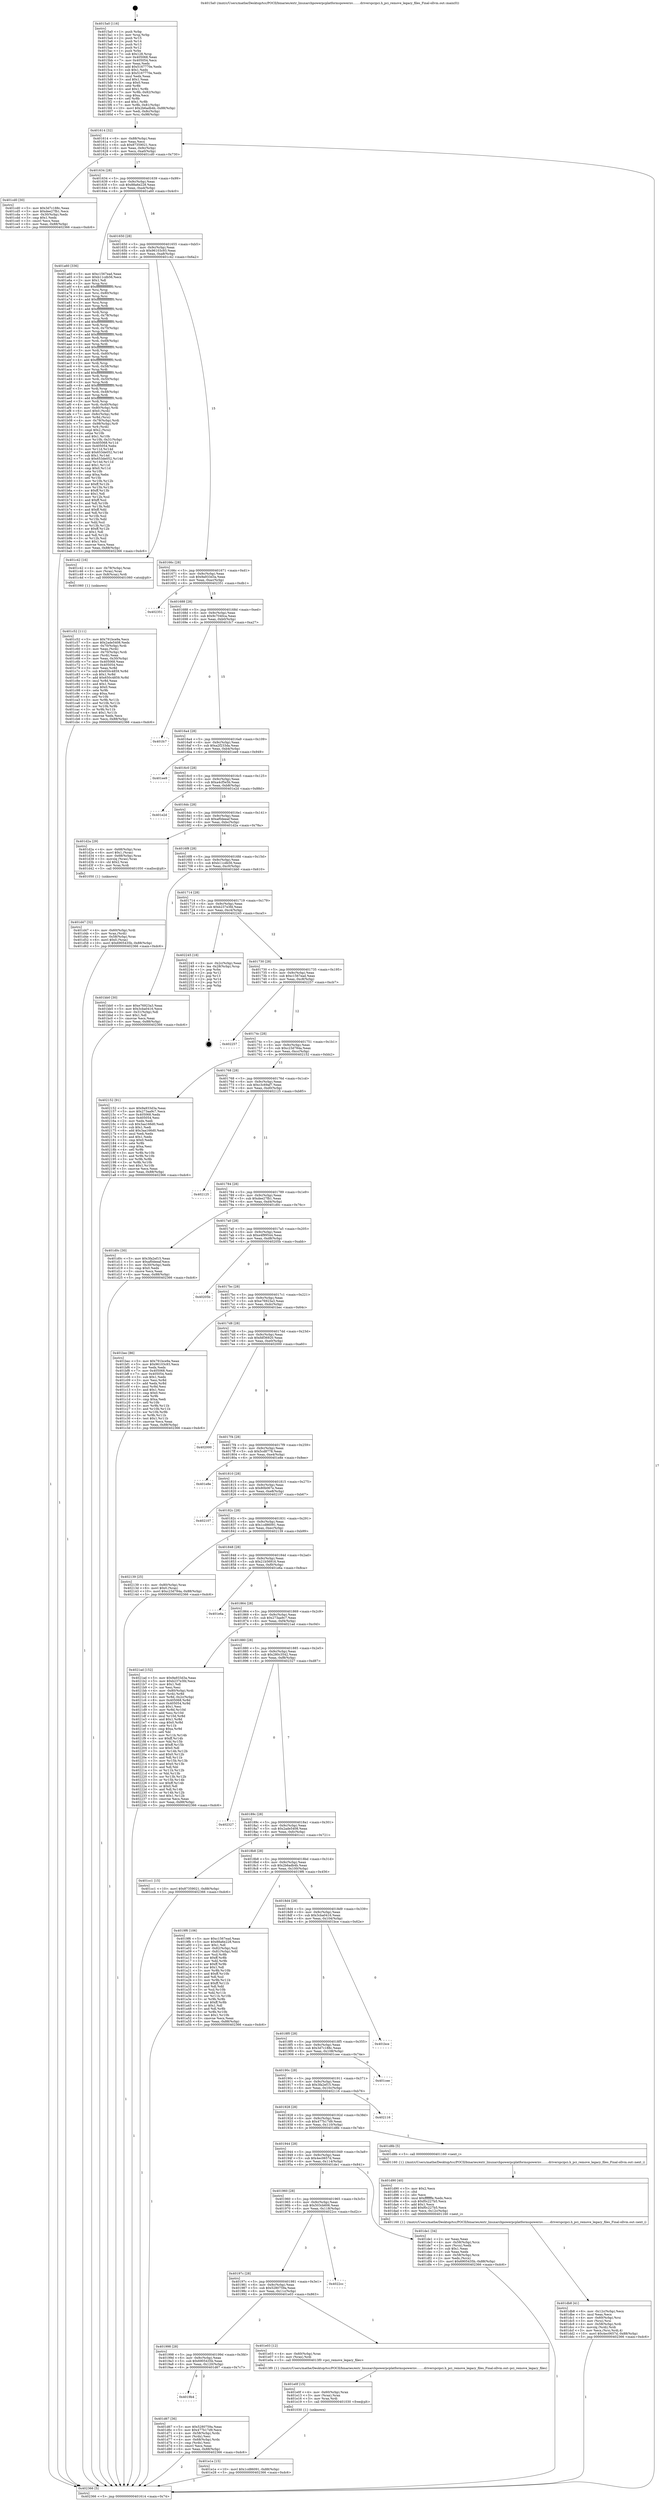 digraph "0x4015a0" {
  label = "0x4015a0 (/mnt/c/Users/mathe/Desktop/tcc/POCII/binaries/extr_linuxarchpowerpcplatformspowernv........driverspcipci.h_pci_remove_legacy_files_Final-ollvm.out::main(0))"
  labelloc = "t"
  node[shape=record]

  Entry [label="",width=0.3,height=0.3,shape=circle,fillcolor=black,style=filled]
  "0x401614" [label="{
     0x401614 [32]\l
     | [instrs]\l
     &nbsp;&nbsp;0x401614 \<+6\>: mov -0x88(%rbp),%eax\l
     &nbsp;&nbsp;0x40161a \<+2\>: mov %eax,%ecx\l
     &nbsp;&nbsp;0x40161c \<+6\>: sub $0x87359021,%ecx\l
     &nbsp;&nbsp;0x401622 \<+6\>: mov %eax,-0x9c(%rbp)\l
     &nbsp;&nbsp;0x401628 \<+6\>: mov %ecx,-0xa0(%rbp)\l
     &nbsp;&nbsp;0x40162e \<+6\>: je 0000000000401cd0 \<main+0x730\>\l
  }"]
  "0x401cd0" [label="{
     0x401cd0 [30]\l
     | [instrs]\l
     &nbsp;&nbsp;0x401cd0 \<+5\>: mov $0x3d7c188c,%eax\l
     &nbsp;&nbsp;0x401cd5 \<+5\>: mov $0xdee27fb1,%ecx\l
     &nbsp;&nbsp;0x401cda \<+3\>: mov -0x30(%rbp),%edx\l
     &nbsp;&nbsp;0x401cdd \<+3\>: cmp $0x1,%edx\l
     &nbsp;&nbsp;0x401ce0 \<+3\>: cmovl %ecx,%eax\l
     &nbsp;&nbsp;0x401ce3 \<+6\>: mov %eax,-0x88(%rbp)\l
     &nbsp;&nbsp;0x401ce9 \<+5\>: jmp 0000000000402366 \<main+0xdc6\>\l
  }"]
  "0x401634" [label="{
     0x401634 [28]\l
     | [instrs]\l
     &nbsp;&nbsp;0x401634 \<+5\>: jmp 0000000000401639 \<main+0x99\>\l
     &nbsp;&nbsp;0x401639 \<+6\>: mov -0x9c(%rbp),%eax\l
     &nbsp;&nbsp;0x40163f \<+5\>: sub $0x88a6e228,%eax\l
     &nbsp;&nbsp;0x401644 \<+6\>: mov %eax,-0xa4(%rbp)\l
     &nbsp;&nbsp;0x40164a \<+6\>: je 0000000000401a60 \<main+0x4c0\>\l
  }"]
  Exit [label="",width=0.3,height=0.3,shape=circle,fillcolor=black,style=filled,peripheries=2]
  "0x401a60" [label="{
     0x401a60 [336]\l
     | [instrs]\l
     &nbsp;&nbsp;0x401a60 \<+5\>: mov $0xc1567ead,%eax\l
     &nbsp;&nbsp;0x401a65 \<+5\>: mov $0xb11cdb56,%ecx\l
     &nbsp;&nbsp;0x401a6a \<+2\>: mov $0x1,%dl\l
     &nbsp;&nbsp;0x401a6c \<+3\>: mov %rsp,%rsi\l
     &nbsp;&nbsp;0x401a6f \<+4\>: add $0xfffffffffffffff0,%rsi\l
     &nbsp;&nbsp;0x401a73 \<+3\>: mov %rsi,%rsp\l
     &nbsp;&nbsp;0x401a76 \<+4\>: mov %rsi,-0x80(%rbp)\l
     &nbsp;&nbsp;0x401a7a \<+3\>: mov %rsp,%rsi\l
     &nbsp;&nbsp;0x401a7d \<+4\>: add $0xfffffffffffffff0,%rsi\l
     &nbsp;&nbsp;0x401a81 \<+3\>: mov %rsi,%rsp\l
     &nbsp;&nbsp;0x401a84 \<+3\>: mov %rsp,%rdi\l
     &nbsp;&nbsp;0x401a87 \<+4\>: add $0xfffffffffffffff0,%rdi\l
     &nbsp;&nbsp;0x401a8b \<+3\>: mov %rdi,%rsp\l
     &nbsp;&nbsp;0x401a8e \<+4\>: mov %rdi,-0x78(%rbp)\l
     &nbsp;&nbsp;0x401a92 \<+3\>: mov %rsp,%rdi\l
     &nbsp;&nbsp;0x401a95 \<+4\>: add $0xfffffffffffffff0,%rdi\l
     &nbsp;&nbsp;0x401a99 \<+3\>: mov %rdi,%rsp\l
     &nbsp;&nbsp;0x401a9c \<+4\>: mov %rdi,-0x70(%rbp)\l
     &nbsp;&nbsp;0x401aa0 \<+3\>: mov %rsp,%rdi\l
     &nbsp;&nbsp;0x401aa3 \<+4\>: add $0xfffffffffffffff0,%rdi\l
     &nbsp;&nbsp;0x401aa7 \<+3\>: mov %rdi,%rsp\l
     &nbsp;&nbsp;0x401aaa \<+4\>: mov %rdi,-0x68(%rbp)\l
     &nbsp;&nbsp;0x401aae \<+3\>: mov %rsp,%rdi\l
     &nbsp;&nbsp;0x401ab1 \<+4\>: add $0xfffffffffffffff0,%rdi\l
     &nbsp;&nbsp;0x401ab5 \<+3\>: mov %rdi,%rsp\l
     &nbsp;&nbsp;0x401ab8 \<+4\>: mov %rdi,-0x60(%rbp)\l
     &nbsp;&nbsp;0x401abc \<+3\>: mov %rsp,%rdi\l
     &nbsp;&nbsp;0x401abf \<+4\>: add $0xfffffffffffffff0,%rdi\l
     &nbsp;&nbsp;0x401ac3 \<+3\>: mov %rdi,%rsp\l
     &nbsp;&nbsp;0x401ac6 \<+4\>: mov %rdi,-0x58(%rbp)\l
     &nbsp;&nbsp;0x401aca \<+3\>: mov %rsp,%rdi\l
     &nbsp;&nbsp;0x401acd \<+4\>: add $0xfffffffffffffff0,%rdi\l
     &nbsp;&nbsp;0x401ad1 \<+3\>: mov %rdi,%rsp\l
     &nbsp;&nbsp;0x401ad4 \<+4\>: mov %rdi,-0x50(%rbp)\l
     &nbsp;&nbsp;0x401ad8 \<+3\>: mov %rsp,%rdi\l
     &nbsp;&nbsp;0x401adb \<+4\>: add $0xfffffffffffffff0,%rdi\l
     &nbsp;&nbsp;0x401adf \<+3\>: mov %rdi,%rsp\l
     &nbsp;&nbsp;0x401ae2 \<+4\>: mov %rdi,-0x48(%rbp)\l
     &nbsp;&nbsp;0x401ae6 \<+3\>: mov %rsp,%rdi\l
     &nbsp;&nbsp;0x401ae9 \<+4\>: add $0xfffffffffffffff0,%rdi\l
     &nbsp;&nbsp;0x401aed \<+3\>: mov %rdi,%rsp\l
     &nbsp;&nbsp;0x401af0 \<+4\>: mov %rdi,-0x40(%rbp)\l
     &nbsp;&nbsp;0x401af4 \<+4\>: mov -0x80(%rbp),%rdi\l
     &nbsp;&nbsp;0x401af8 \<+6\>: movl $0x0,(%rdi)\l
     &nbsp;&nbsp;0x401afe \<+7\>: mov -0x8c(%rbp),%r8d\l
     &nbsp;&nbsp;0x401b05 \<+3\>: mov %r8d,(%rsi)\l
     &nbsp;&nbsp;0x401b08 \<+4\>: mov -0x78(%rbp),%rdi\l
     &nbsp;&nbsp;0x401b0c \<+7\>: mov -0x98(%rbp),%r9\l
     &nbsp;&nbsp;0x401b13 \<+3\>: mov %r9,(%rdi)\l
     &nbsp;&nbsp;0x401b16 \<+3\>: cmpl $0x2,(%rsi)\l
     &nbsp;&nbsp;0x401b19 \<+4\>: setne %r10b\l
     &nbsp;&nbsp;0x401b1d \<+4\>: and $0x1,%r10b\l
     &nbsp;&nbsp;0x401b21 \<+4\>: mov %r10b,-0x31(%rbp)\l
     &nbsp;&nbsp;0x401b25 \<+8\>: mov 0x405068,%r11d\l
     &nbsp;&nbsp;0x401b2d \<+7\>: mov 0x405054,%ebx\l
     &nbsp;&nbsp;0x401b34 \<+3\>: mov %r11d,%r14d\l
     &nbsp;&nbsp;0x401b37 \<+7\>: add $0x653de052,%r14d\l
     &nbsp;&nbsp;0x401b3e \<+4\>: sub $0x1,%r14d\l
     &nbsp;&nbsp;0x401b42 \<+7\>: sub $0x653de052,%r14d\l
     &nbsp;&nbsp;0x401b49 \<+4\>: imul %r14d,%r11d\l
     &nbsp;&nbsp;0x401b4d \<+4\>: and $0x1,%r11d\l
     &nbsp;&nbsp;0x401b51 \<+4\>: cmp $0x0,%r11d\l
     &nbsp;&nbsp;0x401b55 \<+4\>: sete %r10b\l
     &nbsp;&nbsp;0x401b59 \<+3\>: cmp $0xa,%ebx\l
     &nbsp;&nbsp;0x401b5c \<+4\>: setl %r15b\l
     &nbsp;&nbsp;0x401b60 \<+3\>: mov %r10b,%r12b\l
     &nbsp;&nbsp;0x401b63 \<+4\>: xor $0xff,%r12b\l
     &nbsp;&nbsp;0x401b67 \<+3\>: mov %r15b,%r13b\l
     &nbsp;&nbsp;0x401b6a \<+4\>: xor $0xff,%r13b\l
     &nbsp;&nbsp;0x401b6e \<+3\>: xor $0x1,%dl\l
     &nbsp;&nbsp;0x401b71 \<+3\>: mov %r12b,%sil\l
     &nbsp;&nbsp;0x401b74 \<+4\>: and $0xff,%sil\l
     &nbsp;&nbsp;0x401b78 \<+3\>: and %dl,%r10b\l
     &nbsp;&nbsp;0x401b7b \<+3\>: mov %r13b,%dil\l
     &nbsp;&nbsp;0x401b7e \<+4\>: and $0xff,%dil\l
     &nbsp;&nbsp;0x401b82 \<+3\>: and %dl,%r15b\l
     &nbsp;&nbsp;0x401b85 \<+3\>: or %r10b,%sil\l
     &nbsp;&nbsp;0x401b88 \<+3\>: or %r15b,%dil\l
     &nbsp;&nbsp;0x401b8b \<+3\>: xor %dil,%sil\l
     &nbsp;&nbsp;0x401b8e \<+3\>: or %r13b,%r12b\l
     &nbsp;&nbsp;0x401b91 \<+4\>: xor $0xff,%r12b\l
     &nbsp;&nbsp;0x401b95 \<+3\>: or $0x1,%dl\l
     &nbsp;&nbsp;0x401b98 \<+3\>: and %dl,%r12b\l
     &nbsp;&nbsp;0x401b9b \<+3\>: or %r12b,%sil\l
     &nbsp;&nbsp;0x401b9e \<+4\>: test $0x1,%sil\l
     &nbsp;&nbsp;0x401ba2 \<+3\>: cmovne %ecx,%eax\l
     &nbsp;&nbsp;0x401ba5 \<+6\>: mov %eax,-0x88(%rbp)\l
     &nbsp;&nbsp;0x401bab \<+5\>: jmp 0000000000402366 \<main+0xdc6\>\l
  }"]
  "0x401650" [label="{
     0x401650 [28]\l
     | [instrs]\l
     &nbsp;&nbsp;0x401650 \<+5\>: jmp 0000000000401655 \<main+0xb5\>\l
     &nbsp;&nbsp;0x401655 \<+6\>: mov -0x9c(%rbp),%eax\l
     &nbsp;&nbsp;0x40165b \<+5\>: sub $0x96103c93,%eax\l
     &nbsp;&nbsp;0x401660 \<+6\>: mov %eax,-0xa8(%rbp)\l
     &nbsp;&nbsp;0x401666 \<+6\>: je 0000000000401c42 \<main+0x6a2\>\l
  }"]
  "0x401e1e" [label="{
     0x401e1e [15]\l
     | [instrs]\l
     &nbsp;&nbsp;0x401e1e \<+10\>: movl $0x1cd86091,-0x88(%rbp)\l
     &nbsp;&nbsp;0x401e28 \<+5\>: jmp 0000000000402366 \<main+0xdc6\>\l
  }"]
  "0x401c42" [label="{
     0x401c42 [16]\l
     | [instrs]\l
     &nbsp;&nbsp;0x401c42 \<+4\>: mov -0x78(%rbp),%rax\l
     &nbsp;&nbsp;0x401c46 \<+3\>: mov (%rax),%rax\l
     &nbsp;&nbsp;0x401c49 \<+4\>: mov 0x8(%rax),%rdi\l
     &nbsp;&nbsp;0x401c4d \<+5\>: call 0000000000401060 \<atoi@plt\>\l
     | [calls]\l
     &nbsp;&nbsp;0x401060 \{1\} (unknown)\l
  }"]
  "0x40166c" [label="{
     0x40166c [28]\l
     | [instrs]\l
     &nbsp;&nbsp;0x40166c \<+5\>: jmp 0000000000401671 \<main+0xd1\>\l
     &nbsp;&nbsp;0x401671 \<+6\>: mov -0x9c(%rbp),%eax\l
     &nbsp;&nbsp;0x401677 \<+5\>: sub $0x9a933d3a,%eax\l
     &nbsp;&nbsp;0x40167c \<+6\>: mov %eax,-0xac(%rbp)\l
     &nbsp;&nbsp;0x401682 \<+6\>: je 0000000000402351 \<main+0xdb1\>\l
  }"]
  "0x401e0f" [label="{
     0x401e0f [15]\l
     | [instrs]\l
     &nbsp;&nbsp;0x401e0f \<+4\>: mov -0x60(%rbp),%rax\l
     &nbsp;&nbsp;0x401e13 \<+3\>: mov (%rax),%rax\l
     &nbsp;&nbsp;0x401e16 \<+3\>: mov %rax,%rdi\l
     &nbsp;&nbsp;0x401e19 \<+5\>: call 0000000000401030 \<free@plt\>\l
     | [calls]\l
     &nbsp;&nbsp;0x401030 \{1\} (unknown)\l
  }"]
  "0x402351" [label="{
     0x402351\l
  }", style=dashed]
  "0x401688" [label="{
     0x401688 [28]\l
     | [instrs]\l
     &nbsp;&nbsp;0x401688 \<+5\>: jmp 000000000040168d \<main+0xed\>\l
     &nbsp;&nbsp;0x40168d \<+6\>: mov -0x9c(%rbp),%eax\l
     &nbsp;&nbsp;0x401693 \<+5\>: sub $0x9c7040ca,%eax\l
     &nbsp;&nbsp;0x401698 \<+6\>: mov %eax,-0xb0(%rbp)\l
     &nbsp;&nbsp;0x40169e \<+6\>: je 0000000000401fc7 \<main+0xa27\>\l
  }"]
  "0x401db8" [label="{
     0x401db8 [41]\l
     | [instrs]\l
     &nbsp;&nbsp;0x401db8 \<+6\>: mov -0x12c(%rbp),%ecx\l
     &nbsp;&nbsp;0x401dbe \<+3\>: imul %eax,%ecx\l
     &nbsp;&nbsp;0x401dc1 \<+4\>: mov -0x60(%rbp),%rsi\l
     &nbsp;&nbsp;0x401dc5 \<+3\>: mov (%rsi),%rsi\l
     &nbsp;&nbsp;0x401dc8 \<+4\>: mov -0x58(%rbp),%rdi\l
     &nbsp;&nbsp;0x401dcc \<+3\>: movslq (%rdi),%rdi\l
     &nbsp;&nbsp;0x401dcf \<+3\>: mov %ecx,(%rsi,%rdi,4)\l
     &nbsp;&nbsp;0x401dd2 \<+10\>: movl $0x4ec0657d,-0x88(%rbp)\l
     &nbsp;&nbsp;0x401ddc \<+5\>: jmp 0000000000402366 \<main+0xdc6\>\l
  }"]
  "0x401fc7" [label="{
     0x401fc7\l
  }", style=dashed]
  "0x4016a4" [label="{
     0x4016a4 [28]\l
     | [instrs]\l
     &nbsp;&nbsp;0x4016a4 \<+5\>: jmp 00000000004016a9 \<main+0x109\>\l
     &nbsp;&nbsp;0x4016a9 \<+6\>: mov -0x9c(%rbp),%eax\l
     &nbsp;&nbsp;0x4016af \<+5\>: sub $0xa2f233da,%eax\l
     &nbsp;&nbsp;0x4016b4 \<+6\>: mov %eax,-0xb4(%rbp)\l
     &nbsp;&nbsp;0x4016ba \<+6\>: je 0000000000401ee9 \<main+0x949\>\l
  }"]
  "0x401d90" [label="{
     0x401d90 [40]\l
     | [instrs]\l
     &nbsp;&nbsp;0x401d90 \<+5\>: mov $0x2,%ecx\l
     &nbsp;&nbsp;0x401d95 \<+1\>: cltd\l
     &nbsp;&nbsp;0x401d96 \<+2\>: idiv %ecx\l
     &nbsp;&nbsp;0x401d98 \<+6\>: imul $0xfffffffe,%edx,%ecx\l
     &nbsp;&nbsp;0x401d9e \<+6\>: sub $0xf0c227b5,%ecx\l
     &nbsp;&nbsp;0x401da4 \<+3\>: add $0x1,%ecx\l
     &nbsp;&nbsp;0x401da7 \<+6\>: add $0xf0c227b5,%ecx\l
     &nbsp;&nbsp;0x401dad \<+6\>: mov %ecx,-0x12c(%rbp)\l
     &nbsp;&nbsp;0x401db3 \<+5\>: call 0000000000401160 \<next_i\>\l
     | [calls]\l
     &nbsp;&nbsp;0x401160 \{1\} (/mnt/c/Users/mathe/Desktop/tcc/POCII/binaries/extr_linuxarchpowerpcplatformspowernv........driverspcipci.h_pci_remove_legacy_files_Final-ollvm.out::next_i)\l
  }"]
  "0x401ee9" [label="{
     0x401ee9\l
  }", style=dashed]
  "0x4016c0" [label="{
     0x4016c0 [28]\l
     | [instrs]\l
     &nbsp;&nbsp;0x4016c0 \<+5\>: jmp 00000000004016c5 \<main+0x125\>\l
     &nbsp;&nbsp;0x4016c5 \<+6\>: mov -0x9c(%rbp),%eax\l
     &nbsp;&nbsp;0x4016cb \<+5\>: sub $0xa4cf5e5b,%eax\l
     &nbsp;&nbsp;0x4016d0 \<+6\>: mov %eax,-0xb8(%rbp)\l
     &nbsp;&nbsp;0x4016d6 \<+6\>: je 0000000000401e2d \<main+0x88d\>\l
  }"]
  "0x4019b4" [label="{
     0x4019b4\l
  }", style=dashed]
  "0x401e2d" [label="{
     0x401e2d\l
  }", style=dashed]
  "0x4016dc" [label="{
     0x4016dc [28]\l
     | [instrs]\l
     &nbsp;&nbsp;0x4016dc \<+5\>: jmp 00000000004016e1 \<main+0x141\>\l
     &nbsp;&nbsp;0x4016e1 \<+6\>: mov -0x9c(%rbp),%eax\l
     &nbsp;&nbsp;0x4016e7 \<+5\>: sub $0xaf0deeaf,%eax\l
     &nbsp;&nbsp;0x4016ec \<+6\>: mov %eax,-0xbc(%rbp)\l
     &nbsp;&nbsp;0x4016f2 \<+6\>: je 0000000000401d2a \<main+0x78a\>\l
  }"]
  "0x401d67" [label="{
     0x401d67 [36]\l
     | [instrs]\l
     &nbsp;&nbsp;0x401d67 \<+5\>: mov $0x5280759a,%eax\l
     &nbsp;&nbsp;0x401d6c \<+5\>: mov $0x477b17d9,%ecx\l
     &nbsp;&nbsp;0x401d71 \<+4\>: mov -0x58(%rbp),%rdx\l
     &nbsp;&nbsp;0x401d75 \<+2\>: mov (%rdx),%esi\l
     &nbsp;&nbsp;0x401d77 \<+4\>: mov -0x68(%rbp),%rdx\l
     &nbsp;&nbsp;0x401d7b \<+2\>: cmp (%rdx),%esi\l
     &nbsp;&nbsp;0x401d7d \<+3\>: cmovl %ecx,%eax\l
     &nbsp;&nbsp;0x401d80 \<+6\>: mov %eax,-0x88(%rbp)\l
     &nbsp;&nbsp;0x401d86 \<+5\>: jmp 0000000000402366 \<main+0xdc6\>\l
  }"]
  "0x401d2a" [label="{
     0x401d2a [29]\l
     | [instrs]\l
     &nbsp;&nbsp;0x401d2a \<+4\>: mov -0x68(%rbp),%rax\l
     &nbsp;&nbsp;0x401d2e \<+6\>: movl $0x1,(%rax)\l
     &nbsp;&nbsp;0x401d34 \<+4\>: mov -0x68(%rbp),%rax\l
     &nbsp;&nbsp;0x401d38 \<+3\>: movslq (%rax),%rax\l
     &nbsp;&nbsp;0x401d3b \<+4\>: shl $0x2,%rax\l
     &nbsp;&nbsp;0x401d3f \<+3\>: mov %rax,%rdi\l
     &nbsp;&nbsp;0x401d42 \<+5\>: call 0000000000401050 \<malloc@plt\>\l
     | [calls]\l
     &nbsp;&nbsp;0x401050 \{1\} (unknown)\l
  }"]
  "0x4016f8" [label="{
     0x4016f8 [28]\l
     | [instrs]\l
     &nbsp;&nbsp;0x4016f8 \<+5\>: jmp 00000000004016fd \<main+0x15d\>\l
     &nbsp;&nbsp;0x4016fd \<+6\>: mov -0x9c(%rbp),%eax\l
     &nbsp;&nbsp;0x401703 \<+5\>: sub $0xb11cdb56,%eax\l
     &nbsp;&nbsp;0x401708 \<+6\>: mov %eax,-0xc0(%rbp)\l
     &nbsp;&nbsp;0x40170e \<+6\>: je 0000000000401bb0 \<main+0x610\>\l
  }"]
  "0x401998" [label="{
     0x401998 [28]\l
     | [instrs]\l
     &nbsp;&nbsp;0x401998 \<+5\>: jmp 000000000040199d \<main+0x3fd\>\l
     &nbsp;&nbsp;0x40199d \<+6\>: mov -0x9c(%rbp),%eax\l
     &nbsp;&nbsp;0x4019a3 \<+5\>: sub $0x6905435b,%eax\l
     &nbsp;&nbsp;0x4019a8 \<+6\>: mov %eax,-0x120(%rbp)\l
     &nbsp;&nbsp;0x4019ae \<+6\>: je 0000000000401d67 \<main+0x7c7\>\l
  }"]
  "0x401bb0" [label="{
     0x401bb0 [30]\l
     | [instrs]\l
     &nbsp;&nbsp;0x401bb0 \<+5\>: mov $0xe76923a3,%eax\l
     &nbsp;&nbsp;0x401bb5 \<+5\>: mov $0x3cba0416,%ecx\l
     &nbsp;&nbsp;0x401bba \<+3\>: mov -0x31(%rbp),%dl\l
     &nbsp;&nbsp;0x401bbd \<+3\>: test $0x1,%dl\l
     &nbsp;&nbsp;0x401bc0 \<+3\>: cmovne %ecx,%eax\l
     &nbsp;&nbsp;0x401bc3 \<+6\>: mov %eax,-0x88(%rbp)\l
     &nbsp;&nbsp;0x401bc9 \<+5\>: jmp 0000000000402366 \<main+0xdc6\>\l
  }"]
  "0x401714" [label="{
     0x401714 [28]\l
     | [instrs]\l
     &nbsp;&nbsp;0x401714 \<+5\>: jmp 0000000000401719 \<main+0x179\>\l
     &nbsp;&nbsp;0x401719 \<+6\>: mov -0x9c(%rbp),%eax\l
     &nbsp;&nbsp;0x40171f \<+5\>: sub $0xb237e3fd,%eax\l
     &nbsp;&nbsp;0x401724 \<+6\>: mov %eax,-0xc4(%rbp)\l
     &nbsp;&nbsp;0x40172a \<+6\>: je 0000000000402245 \<main+0xca5\>\l
  }"]
  "0x401e03" [label="{
     0x401e03 [12]\l
     | [instrs]\l
     &nbsp;&nbsp;0x401e03 \<+4\>: mov -0x60(%rbp),%rax\l
     &nbsp;&nbsp;0x401e07 \<+3\>: mov (%rax),%rdi\l
     &nbsp;&nbsp;0x401e0a \<+5\>: call 00000000004013f0 \<pci_remove_legacy_files\>\l
     | [calls]\l
     &nbsp;&nbsp;0x4013f0 \{1\} (/mnt/c/Users/mathe/Desktop/tcc/POCII/binaries/extr_linuxarchpowerpcplatformspowernv........driverspcipci.h_pci_remove_legacy_files_Final-ollvm.out::pci_remove_legacy_files)\l
  }"]
  "0x402245" [label="{
     0x402245 [18]\l
     | [instrs]\l
     &nbsp;&nbsp;0x402245 \<+3\>: mov -0x2c(%rbp),%eax\l
     &nbsp;&nbsp;0x402248 \<+4\>: lea -0x28(%rbp),%rsp\l
     &nbsp;&nbsp;0x40224c \<+1\>: pop %rbx\l
     &nbsp;&nbsp;0x40224d \<+2\>: pop %r12\l
     &nbsp;&nbsp;0x40224f \<+2\>: pop %r13\l
     &nbsp;&nbsp;0x402251 \<+2\>: pop %r14\l
     &nbsp;&nbsp;0x402253 \<+2\>: pop %r15\l
     &nbsp;&nbsp;0x402255 \<+1\>: pop %rbp\l
     &nbsp;&nbsp;0x402256 \<+1\>: ret\l
  }"]
  "0x401730" [label="{
     0x401730 [28]\l
     | [instrs]\l
     &nbsp;&nbsp;0x401730 \<+5\>: jmp 0000000000401735 \<main+0x195\>\l
     &nbsp;&nbsp;0x401735 \<+6\>: mov -0x9c(%rbp),%eax\l
     &nbsp;&nbsp;0x40173b \<+5\>: sub $0xc1567ead,%eax\l
     &nbsp;&nbsp;0x401740 \<+6\>: mov %eax,-0xc8(%rbp)\l
     &nbsp;&nbsp;0x401746 \<+6\>: je 0000000000402257 \<main+0xcb7\>\l
  }"]
  "0x40197c" [label="{
     0x40197c [28]\l
     | [instrs]\l
     &nbsp;&nbsp;0x40197c \<+5\>: jmp 0000000000401981 \<main+0x3e1\>\l
     &nbsp;&nbsp;0x401981 \<+6\>: mov -0x9c(%rbp),%eax\l
     &nbsp;&nbsp;0x401987 \<+5\>: sub $0x5280759a,%eax\l
     &nbsp;&nbsp;0x40198c \<+6\>: mov %eax,-0x11c(%rbp)\l
     &nbsp;&nbsp;0x401992 \<+6\>: je 0000000000401e03 \<main+0x863\>\l
  }"]
  "0x402257" [label="{
     0x402257\l
  }", style=dashed]
  "0x40174c" [label="{
     0x40174c [28]\l
     | [instrs]\l
     &nbsp;&nbsp;0x40174c \<+5\>: jmp 0000000000401751 \<main+0x1b1\>\l
     &nbsp;&nbsp;0x401751 \<+6\>: mov -0x9c(%rbp),%eax\l
     &nbsp;&nbsp;0x401757 \<+5\>: sub $0xc23d784a,%eax\l
     &nbsp;&nbsp;0x40175c \<+6\>: mov %eax,-0xcc(%rbp)\l
     &nbsp;&nbsp;0x401762 \<+6\>: je 0000000000402152 \<main+0xbb2\>\l
  }"]
  "0x4022cc" [label="{
     0x4022cc\l
  }", style=dashed]
  "0x402152" [label="{
     0x402152 [91]\l
     | [instrs]\l
     &nbsp;&nbsp;0x402152 \<+5\>: mov $0x9a933d3a,%eax\l
     &nbsp;&nbsp;0x402157 \<+5\>: mov $0x273aa9c7,%ecx\l
     &nbsp;&nbsp;0x40215c \<+7\>: mov 0x405068,%edx\l
     &nbsp;&nbsp;0x402163 \<+7\>: mov 0x405054,%esi\l
     &nbsp;&nbsp;0x40216a \<+2\>: mov %edx,%edi\l
     &nbsp;&nbsp;0x40216c \<+6\>: sub $0x3aa166d0,%edi\l
     &nbsp;&nbsp;0x402172 \<+3\>: sub $0x1,%edi\l
     &nbsp;&nbsp;0x402175 \<+6\>: add $0x3aa166d0,%edi\l
     &nbsp;&nbsp;0x40217b \<+3\>: imul %edi,%edx\l
     &nbsp;&nbsp;0x40217e \<+3\>: and $0x1,%edx\l
     &nbsp;&nbsp;0x402181 \<+3\>: cmp $0x0,%edx\l
     &nbsp;&nbsp;0x402184 \<+4\>: sete %r8b\l
     &nbsp;&nbsp;0x402188 \<+3\>: cmp $0xa,%esi\l
     &nbsp;&nbsp;0x40218b \<+4\>: setl %r9b\l
     &nbsp;&nbsp;0x40218f \<+3\>: mov %r8b,%r10b\l
     &nbsp;&nbsp;0x402192 \<+3\>: and %r9b,%r10b\l
     &nbsp;&nbsp;0x402195 \<+3\>: xor %r9b,%r8b\l
     &nbsp;&nbsp;0x402198 \<+3\>: or %r8b,%r10b\l
     &nbsp;&nbsp;0x40219b \<+4\>: test $0x1,%r10b\l
     &nbsp;&nbsp;0x40219f \<+3\>: cmovne %ecx,%eax\l
     &nbsp;&nbsp;0x4021a2 \<+6\>: mov %eax,-0x88(%rbp)\l
     &nbsp;&nbsp;0x4021a8 \<+5\>: jmp 0000000000402366 \<main+0xdc6\>\l
  }"]
  "0x401768" [label="{
     0x401768 [28]\l
     | [instrs]\l
     &nbsp;&nbsp;0x401768 \<+5\>: jmp 000000000040176d \<main+0x1cd\>\l
     &nbsp;&nbsp;0x40176d \<+6\>: mov -0x9c(%rbp),%eax\l
     &nbsp;&nbsp;0x401773 \<+5\>: sub $0xc3c69af7,%eax\l
     &nbsp;&nbsp;0x401778 \<+6\>: mov %eax,-0xd0(%rbp)\l
     &nbsp;&nbsp;0x40177e \<+6\>: je 0000000000402125 \<main+0xb85\>\l
  }"]
  "0x401960" [label="{
     0x401960 [28]\l
     | [instrs]\l
     &nbsp;&nbsp;0x401960 \<+5\>: jmp 0000000000401965 \<main+0x3c5\>\l
     &nbsp;&nbsp;0x401965 \<+6\>: mov -0x9c(%rbp),%eax\l
     &nbsp;&nbsp;0x40196b \<+5\>: sub $0x503cb606,%eax\l
     &nbsp;&nbsp;0x401970 \<+6\>: mov %eax,-0x118(%rbp)\l
     &nbsp;&nbsp;0x401976 \<+6\>: je 00000000004022cc \<main+0xd2c\>\l
  }"]
  "0x402125" [label="{
     0x402125\l
  }", style=dashed]
  "0x401784" [label="{
     0x401784 [28]\l
     | [instrs]\l
     &nbsp;&nbsp;0x401784 \<+5\>: jmp 0000000000401789 \<main+0x1e9\>\l
     &nbsp;&nbsp;0x401789 \<+6\>: mov -0x9c(%rbp),%eax\l
     &nbsp;&nbsp;0x40178f \<+5\>: sub $0xdee27fb1,%eax\l
     &nbsp;&nbsp;0x401794 \<+6\>: mov %eax,-0xd4(%rbp)\l
     &nbsp;&nbsp;0x40179a \<+6\>: je 0000000000401d0c \<main+0x76c\>\l
  }"]
  "0x401de1" [label="{
     0x401de1 [34]\l
     | [instrs]\l
     &nbsp;&nbsp;0x401de1 \<+2\>: xor %eax,%eax\l
     &nbsp;&nbsp;0x401de3 \<+4\>: mov -0x58(%rbp),%rcx\l
     &nbsp;&nbsp;0x401de7 \<+2\>: mov (%rcx),%edx\l
     &nbsp;&nbsp;0x401de9 \<+3\>: sub $0x1,%eax\l
     &nbsp;&nbsp;0x401dec \<+2\>: sub %eax,%edx\l
     &nbsp;&nbsp;0x401dee \<+4\>: mov -0x58(%rbp),%rcx\l
     &nbsp;&nbsp;0x401df2 \<+2\>: mov %edx,(%rcx)\l
     &nbsp;&nbsp;0x401df4 \<+10\>: movl $0x6905435b,-0x88(%rbp)\l
     &nbsp;&nbsp;0x401dfe \<+5\>: jmp 0000000000402366 \<main+0xdc6\>\l
  }"]
  "0x401d0c" [label="{
     0x401d0c [30]\l
     | [instrs]\l
     &nbsp;&nbsp;0x401d0c \<+5\>: mov $0x3fa2ef15,%eax\l
     &nbsp;&nbsp;0x401d11 \<+5\>: mov $0xaf0deeaf,%ecx\l
     &nbsp;&nbsp;0x401d16 \<+3\>: mov -0x30(%rbp),%edx\l
     &nbsp;&nbsp;0x401d19 \<+3\>: cmp $0x0,%edx\l
     &nbsp;&nbsp;0x401d1c \<+3\>: cmove %ecx,%eax\l
     &nbsp;&nbsp;0x401d1f \<+6\>: mov %eax,-0x88(%rbp)\l
     &nbsp;&nbsp;0x401d25 \<+5\>: jmp 0000000000402366 \<main+0xdc6\>\l
  }"]
  "0x4017a0" [label="{
     0x4017a0 [28]\l
     | [instrs]\l
     &nbsp;&nbsp;0x4017a0 \<+5\>: jmp 00000000004017a5 \<main+0x205\>\l
     &nbsp;&nbsp;0x4017a5 \<+6\>: mov -0x9c(%rbp),%eax\l
     &nbsp;&nbsp;0x4017ab \<+5\>: sub $0xe4f99544,%eax\l
     &nbsp;&nbsp;0x4017b0 \<+6\>: mov %eax,-0xd8(%rbp)\l
     &nbsp;&nbsp;0x4017b6 \<+6\>: je 000000000040205b \<main+0xabb\>\l
  }"]
  "0x401944" [label="{
     0x401944 [28]\l
     | [instrs]\l
     &nbsp;&nbsp;0x401944 \<+5\>: jmp 0000000000401949 \<main+0x3a9\>\l
     &nbsp;&nbsp;0x401949 \<+6\>: mov -0x9c(%rbp),%eax\l
     &nbsp;&nbsp;0x40194f \<+5\>: sub $0x4ec0657d,%eax\l
     &nbsp;&nbsp;0x401954 \<+6\>: mov %eax,-0x114(%rbp)\l
     &nbsp;&nbsp;0x40195a \<+6\>: je 0000000000401de1 \<main+0x841\>\l
  }"]
  "0x40205b" [label="{
     0x40205b\l
  }", style=dashed]
  "0x4017bc" [label="{
     0x4017bc [28]\l
     | [instrs]\l
     &nbsp;&nbsp;0x4017bc \<+5\>: jmp 00000000004017c1 \<main+0x221\>\l
     &nbsp;&nbsp;0x4017c1 \<+6\>: mov -0x9c(%rbp),%eax\l
     &nbsp;&nbsp;0x4017c7 \<+5\>: sub $0xe76923a3,%eax\l
     &nbsp;&nbsp;0x4017cc \<+6\>: mov %eax,-0xdc(%rbp)\l
     &nbsp;&nbsp;0x4017d2 \<+6\>: je 0000000000401bec \<main+0x64c\>\l
  }"]
  "0x401d8b" [label="{
     0x401d8b [5]\l
     | [instrs]\l
     &nbsp;&nbsp;0x401d8b \<+5\>: call 0000000000401160 \<next_i\>\l
     | [calls]\l
     &nbsp;&nbsp;0x401160 \{1\} (/mnt/c/Users/mathe/Desktop/tcc/POCII/binaries/extr_linuxarchpowerpcplatformspowernv........driverspcipci.h_pci_remove_legacy_files_Final-ollvm.out::next_i)\l
  }"]
  "0x401bec" [label="{
     0x401bec [86]\l
     | [instrs]\l
     &nbsp;&nbsp;0x401bec \<+5\>: mov $0x791bce9a,%eax\l
     &nbsp;&nbsp;0x401bf1 \<+5\>: mov $0x96103c93,%ecx\l
     &nbsp;&nbsp;0x401bf6 \<+2\>: xor %edx,%edx\l
     &nbsp;&nbsp;0x401bf8 \<+7\>: mov 0x405068,%esi\l
     &nbsp;&nbsp;0x401bff \<+7\>: mov 0x405054,%edi\l
     &nbsp;&nbsp;0x401c06 \<+3\>: sub $0x1,%edx\l
     &nbsp;&nbsp;0x401c09 \<+3\>: mov %esi,%r8d\l
     &nbsp;&nbsp;0x401c0c \<+3\>: add %edx,%r8d\l
     &nbsp;&nbsp;0x401c0f \<+4\>: imul %r8d,%esi\l
     &nbsp;&nbsp;0x401c13 \<+3\>: and $0x1,%esi\l
     &nbsp;&nbsp;0x401c16 \<+3\>: cmp $0x0,%esi\l
     &nbsp;&nbsp;0x401c19 \<+4\>: sete %r9b\l
     &nbsp;&nbsp;0x401c1d \<+3\>: cmp $0xa,%edi\l
     &nbsp;&nbsp;0x401c20 \<+4\>: setl %r10b\l
     &nbsp;&nbsp;0x401c24 \<+3\>: mov %r9b,%r11b\l
     &nbsp;&nbsp;0x401c27 \<+3\>: and %r10b,%r11b\l
     &nbsp;&nbsp;0x401c2a \<+3\>: xor %r10b,%r9b\l
     &nbsp;&nbsp;0x401c2d \<+3\>: or %r9b,%r11b\l
     &nbsp;&nbsp;0x401c30 \<+4\>: test $0x1,%r11b\l
     &nbsp;&nbsp;0x401c34 \<+3\>: cmovne %ecx,%eax\l
     &nbsp;&nbsp;0x401c37 \<+6\>: mov %eax,-0x88(%rbp)\l
     &nbsp;&nbsp;0x401c3d \<+5\>: jmp 0000000000402366 \<main+0xdc6\>\l
  }"]
  "0x4017d8" [label="{
     0x4017d8 [28]\l
     | [instrs]\l
     &nbsp;&nbsp;0x4017d8 \<+5\>: jmp 00000000004017dd \<main+0x23d\>\l
     &nbsp;&nbsp;0x4017dd \<+6\>: mov -0x9c(%rbp),%eax\l
     &nbsp;&nbsp;0x4017e3 \<+5\>: sub $0xfdf36920,%eax\l
     &nbsp;&nbsp;0x4017e8 \<+6\>: mov %eax,-0xe0(%rbp)\l
     &nbsp;&nbsp;0x4017ee \<+6\>: je 0000000000402000 \<main+0xa60\>\l
  }"]
  "0x401928" [label="{
     0x401928 [28]\l
     | [instrs]\l
     &nbsp;&nbsp;0x401928 \<+5\>: jmp 000000000040192d \<main+0x38d\>\l
     &nbsp;&nbsp;0x40192d \<+6\>: mov -0x9c(%rbp),%eax\l
     &nbsp;&nbsp;0x401933 \<+5\>: sub $0x477b17d9,%eax\l
     &nbsp;&nbsp;0x401938 \<+6\>: mov %eax,-0x110(%rbp)\l
     &nbsp;&nbsp;0x40193e \<+6\>: je 0000000000401d8b \<main+0x7eb\>\l
  }"]
  "0x402000" [label="{
     0x402000\l
  }", style=dashed]
  "0x4017f4" [label="{
     0x4017f4 [28]\l
     | [instrs]\l
     &nbsp;&nbsp;0x4017f4 \<+5\>: jmp 00000000004017f9 \<main+0x259\>\l
     &nbsp;&nbsp;0x4017f9 \<+6\>: mov -0x9c(%rbp),%eax\l
     &nbsp;&nbsp;0x4017ff \<+5\>: sub $0x5cd8778,%eax\l
     &nbsp;&nbsp;0x401804 \<+6\>: mov %eax,-0xe4(%rbp)\l
     &nbsp;&nbsp;0x40180a \<+6\>: je 0000000000401e8e \<main+0x8ee\>\l
  }"]
  "0x402116" [label="{
     0x402116\l
  }", style=dashed]
  "0x401e8e" [label="{
     0x401e8e\l
  }", style=dashed]
  "0x401810" [label="{
     0x401810 [28]\l
     | [instrs]\l
     &nbsp;&nbsp;0x401810 \<+5\>: jmp 0000000000401815 \<main+0x275\>\l
     &nbsp;&nbsp;0x401815 \<+6\>: mov -0x9c(%rbp),%eax\l
     &nbsp;&nbsp;0x40181b \<+5\>: sub $0x80b067e,%eax\l
     &nbsp;&nbsp;0x401820 \<+6\>: mov %eax,-0xe8(%rbp)\l
     &nbsp;&nbsp;0x401826 \<+6\>: je 0000000000402107 \<main+0xb67\>\l
  }"]
  "0x40190c" [label="{
     0x40190c [28]\l
     | [instrs]\l
     &nbsp;&nbsp;0x40190c \<+5\>: jmp 0000000000401911 \<main+0x371\>\l
     &nbsp;&nbsp;0x401911 \<+6\>: mov -0x9c(%rbp),%eax\l
     &nbsp;&nbsp;0x401917 \<+5\>: sub $0x3fa2ef15,%eax\l
     &nbsp;&nbsp;0x40191c \<+6\>: mov %eax,-0x10c(%rbp)\l
     &nbsp;&nbsp;0x401922 \<+6\>: je 0000000000402116 \<main+0xb76\>\l
  }"]
  "0x402107" [label="{
     0x402107\l
  }", style=dashed]
  "0x40182c" [label="{
     0x40182c [28]\l
     | [instrs]\l
     &nbsp;&nbsp;0x40182c \<+5\>: jmp 0000000000401831 \<main+0x291\>\l
     &nbsp;&nbsp;0x401831 \<+6\>: mov -0x9c(%rbp),%eax\l
     &nbsp;&nbsp;0x401837 \<+5\>: sub $0x1cd86091,%eax\l
     &nbsp;&nbsp;0x40183c \<+6\>: mov %eax,-0xec(%rbp)\l
     &nbsp;&nbsp;0x401842 \<+6\>: je 0000000000402139 \<main+0xb99\>\l
  }"]
  "0x401cee" [label="{
     0x401cee\l
  }", style=dashed]
  "0x402139" [label="{
     0x402139 [25]\l
     | [instrs]\l
     &nbsp;&nbsp;0x402139 \<+4\>: mov -0x80(%rbp),%rax\l
     &nbsp;&nbsp;0x40213d \<+6\>: movl $0x0,(%rax)\l
     &nbsp;&nbsp;0x402143 \<+10\>: movl $0xc23d784a,-0x88(%rbp)\l
     &nbsp;&nbsp;0x40214d \<+5\>: jmp 0000000000402366 \<main+0xdc6\>\l
  }"]
  "0x401848" [label="{
     0x401848 [28]\l
     | [instrs]\l
     &nbsp;&nbsp;0x401848 \<+5\>: jmp 000000000040184d \<main+0x2ad\>\l
     &nbsp;&nbsp;0x40184d \<+6\>: mov -0x9c(%rbp),%eax\l
     &nbsp;&nbsp;0x401853 \<+5\>: sub $0x21b56916,%eax\l
     &nbsp;&nbsp;0x401858 \<+6\>: mov %eax,-0xf0(%rbp)\l
     &nbsp;&nbsp;0x40185e \<+6\>: je 0000000000401e6a \<main+0x8ca\>\l
  }"]
  "0x4018f0" [label="{
     0x4018f0 [28]\l
     | [instrs]\l
     &nbsp;&nbsp;0x4018f0 \<+5\>: jmp 00000000004018f5 \<main+0x355\>\l
     &nbsp;&nbsp;0x4018f5 \<+6\>: mov -0x9c(%rbp),%eax\l
     &nbsp;&nbsp;0x4018fb \<+5\>: sub $0x3d7c188c,%eax\l
     &nbsp;&nbsp;0x401900 \<+6\>: mov %eax,-0x108(%rbp)\l
     &nbsp;&nbsp;0x401906 \<+6\>: je 0000000000401cee \<main+0x74e\>\l
  }"]
  "0x401e6a" [label="{
     0x401e6a\l
  }", style=dashed]
  "0x401864" [label="{
     0x401864 [28]\l
     | [instrs]\l
     &nbsp;&nbsp;0x401864 \<+5\>: jmp 0000000000401869 \<main+0x2c9\>\l
     &nbsp;&nbsp;0x401869 \<+6\>: mov -0x9c(%rbp),%eax\l
     &nbsp;&nbsp;0x40186f \<+5\>: sub $0x273aa9c7,%eax\l
     &nbsp;&nbsp;0x401874 \<+6\>: mov %eax,-0xf4(%rbp)\l
     &nbsp;&nbsp;0x40187a \<+6\>: je 00000000004021ad \<main+0xc0d\>\l
  }"]
  "0x401bce" [label="{
     0x401bce\l
  }", style=dashed]
  "0x4021ad" [label="{
     0x4021ad [152]\l
     | [instrs]\l
     &nbsp;&nbsp;0x4021ad \<+5\>: mov $0x9a933d3a,%eax\l
     &nbsp;&nbsp;0x4021b2 \<+5\>: mov $0xb237e3fd,%ecx\l
     &nbsp;&nbsp;0x4021b7 \<+2\>: mov $0x1,%dl\l
     &nbsp;&nbsp;0x4021b9 \<+2\>: xor %esi,%esi\l
     &nbsp;&nbsp;0x4021bb \<+4\>: mov -0x80(%rbp),%rdi\l
     &nbsp;&nbsp;0x4021bf \<+3\>: mov (%rdi),%r8d\l
     &nbsp;&nbsp;0x4021c2 \<+4\>: mov %r8d,-0x2c(%rbp)\l
     &nbsp;&nbsp;0x4021c6 \<+8\>: mov 0x405068,%r8d\l
     &nbsp;&nbsp;0x4021ce \<+8\>: mov 0x405054,%r9d\l
     &nbsp;&nbsp;0x4021d6 \<+3\>: sub $0x1,%esi\l
     &nbsp;&nbsp;0x4021d9 \<+3\>: mov %r8d,%r10d\l
     &nbsp;&nbsp;0x4021dc \<+3\>: add %esi,%r10d\l
     &nbsp;&nbsp;0x4021df \<+4\>: imul %r10d,%r8d\l
     &nbsp;&nbsp;0x4021e3 \<+4\>: and $0x1,%r8d\l
     &nbsp;&nbsp;0x4021e7 \<+4\>: cmp $0x0,%r8d\l
     &nbsp;&nbsp;0x4021eb \<+4\>: sete %r11b\l
     &nbsp;&nbsp;0x4021ef \<+4\>: cmp $0xa,%r9d\l
     &nbsp;&nbsp;0x4021f3 \<+3\>: setl %bl\l
     &nbsp;&nbsp;0x4021f6 \<+3\>: mov %r11b,%r14b\l
     &nbsp;&nbsp;0x4021f9 \<+4\>: xor $0xff,%r14b\l
     &nbsp;&nbsp;0x4021fd \<+3\>: mov %bl,%r15b\l
     &nbsp;&nbsp;0x402200 \<+4\>: xor $0xff,%r15b\l
     &nbsp;&nbsp;0x402204 \<+3\>: xor $0x0,%dl\l
     &nbsp;&nbsp;0x402207 \<+3\>: mov %r14b,%r12b\l
     &nbsp;&nbsp;0x40220a \<+4\>: and $0x0,%r12b\l
     &nbsp;&nbsp;0x40220e \<+3\>: and %dl,%r11b\l
     &nbsp;&nbsp;0x402211 \<+3\>: mov %r15b,%r13b\l
     &nbsp;&nbsp;0x402214 \<+4\>: and $0x0,%r13b\l
     &nbsp;&nbsp;0x402218 \<+2\>: and %dl,%bl\l
     &nbsp;&nbsp;0x40221a \<+3\>: or %r11b,%r12b\l
     &nbsp;&nbsp;0x40221d \<+3\>: or %bl,%r13b\l
     &nbsp;&nbsp;0x402220 \<+3\>: xor %r13b,%r12b\l
     &nbsp;&nbsp;0x402223 \<+3\>: or %r15b,%r14b\l
     &nbsp;&nbsp;0x402226 \<+4\>: xor $0xff,%r14b\l
     &nbsp;&nbsp;0x40222a \<+3\>: or $0x0,%dl\l
     &nbsp;&nbsp;0x40222d \<+3\>: and %dl,%r14b\l
     &nbsp;&nbsp;0x402230 \<+3\>: or %r14b,%r12b\l
     &nbsp;&nbsp;0x402233 \<+4\>: test $0x1,%r12b\l
     &nbsp;&nbsp;0x402237 \<+3\>: cmovne %ecx,%eax\l
     &nbsp;&nbsp;0x40223a \<+6\>: mov %eax,-0x88(%rbp)\l
     &nbsp;&nbsp;0x402240 \<+5\>: jmp 0000000000402366 \<main+0xdc6\>\l
  }"]
  "0x401880" [label="{
     0x401880 [28]\l
     | [instrs]\l
     &nbsp;&nbsp;0x401880 \<+5\>: jmp 0000000000401885 \<main+0x2e5\>\l
     &nbsp;&nbsp;0x401885 \<+6\>: mov -0x9c(%rbp),%eax\l
     &nbsp;&nbsp;0x40188b \<+5\>: sub $0x280c3542,%eax\l
     &nbsp;&nbsp;0x401890 \<+6\>: mov %eax,-0xf8(%rbp)\l
     &nbsp;&nbsp;0x401896 \<+6\>: je 0000000000402327 \<main+0xd87\>\l
  }"]
  "0x401d47" [label="{
     0x401d47 [32]\l
     | [instrs]\l
     &nbsp;&nbsp;0x401d47 \<+4\>: mov -0x60(%rbp),%rdi\l
     &nbsp;&nbsp;0x401d4b \<+3\>: mov %rax,(%rdi)\l
     &nbsp;&nbsp;0x401d4e \<+4\>: mov -0x58(%rbp),%rax\l
     &nbsp;&nbsp;0x401d52 \<+6\>: movl $0x0,(%rax)\l
     &nbsp;&nbsp;0x401d58 \<+10\>: movl $0x6905435b,-0x88(%rbp)\l
     &nbsp;&nbsp;0x401d62 \<+5\>: jmp 0000000000402366 \<main+0xdc6\>\l
  }"]
  "0x402327" [label="{
     0x402327\l
  }", style=dashed]
  "0x40189c" [label="{
     0x40189c [28]\l
     | [instrs]\l
     &nbsp;&nbsp;0x40189c \<+5\>: jmp 00000000004018a1 \<main+0x301\>\l
     &nbsp;&nbsp;0x4018a1 \<+6\>: mov -0x9c(%rbp),%eax\l
     &nbsp;&nbsp;0x4018a7 \<+5\>: sub $0x2ade5408,%eax\l
     &nbsp;&nbsp;0x4018ac \<+6\>: mov %eax,-0xfc(%rbp)\l
     &nbsp;&nbsp;0x4018b2 \<+6\>: je 0000000000401cc1 \<main+0x721\>\l
  }"]
  "0x401c52" [label="{
     0x401c52 [111]\l
     | [instrs]\l
     &nbsp;&nbsp;0x401c52 \<+5\>: mov $0x791bce9a,%ecx\l
     &nbsp;&nbsp;0x401c57 \<+5\>: mov $0x2ade5408,%edx\l
     &nbsp;&nbsp;0x401c5c \<+4\>: mov -0x70(%rbp),%rdi\l
     &nbsp;&nbsp;0x401c60 \<+2\>: mov %eax,(%rdi)\l
     &nbsp;&nbsp;0x401c62 \<+4\>: mov -0x70(%rbp),%rdi\l
     &nbsp;&nbsp;0x401c66 \<+2\>: mov (%rdi),%eax\l
     &nbsp;&nbsp;0x401c68 \<+3\>: mov %eax,-0x30(%rbp)\l
     &nbsp;&nbsp;0x401c6b \<+7\>: mov 0x405068,%eax\l
     &nbsp;&nbsp;0x401c72 \<+7\>: mov 0x405054,%esi\l
     &nbsp;&nbsp;0x401c79 \<+3\>: mov %eax,%r8d\l
     &nbsp;&nbsp;0x401c7c \<+7\>: sub $0x650c4859,%r8d\l
     &nbsp;&nbsp;0x401c83 \<+4\>: sub $0x1,%r8d\l
     &nbsp;&nbsp;0x401c87 \<+7\>: add $0x650c4859,%r8d\l
     &nbsp;&nbsp;0x401c8e \<+4\>: imul %r8d,%eax\l
     &nbsp;&nbsp;0x401c92 \<+3\>: and $0x1,%eax\l
     &nbsp;&nbsp;0x401c95 \<+3\>: cmp $0x0,%eax\l
     &nbsp;&nbsp;0x401c98 \<+4\>: sete %r9b\l
     &nbsp;&nbsp;0x401c9c \<+3\>: cmp $0xa,%esi\l
     &nbsp;&nbsp;0x401c9f \<+4\>: setl %r10b\l
     &nbsp;&nbsp;0x401ca3 \<+3\>: mov %r9b,%r11b\l
     &nbsp;&nbsp;0x401ca6 \<+3\>: and %r10b,%r11b\l
     &nbsp;&nbsp;0x401ca9 \<+3\>: xor %r10b,%r9b\l
     &nbsp;&nbsp;0x401cac \<+3\>: or %r9b,%r11b\l
     &nbsp;&nbsp;0x401caf \<+4\>: test $0x1,%r11b\l
     &nbsp;&nbsp;0x401cb3 \<+3\>: cmovne %edx,%ecx\l
     &nbsp;&nbsp;0x401cb6 \<+6\>: mov %ecx,-0x88(%rbp)\l
     &nbsp;&nbsp;0x401cbc \<+5\>: jmp 0000000000402366 \<main+0xdc6\>\l
  }"]
  "0x401cc1" [label="{
     0x401cc1 [15]\l
     | [instrs]\l
     &nbsp;&nbsp;0x401cc1 \<+10\>: movl $0x87359021,-0x88(%rbp)\l
     &nbsp;&nbsp;0x401ccb \<+5\>: jmp 0000000000402366 \<main+0xdc6\>\l
  }"]
  "0x4018b8" [label="{
     0x4018b8 [28]\l
     | [instrs]\l
     &nbsp;&nbsp;0x4018b8 \<+5\>: jmp 00000000004018bd \<main+0x31d\>\l
     &nbsp;&nbsp;0x4018bd \<+6\>: mov -0x9c(%rbp),%eax\l
     &nbsp;&nbsp;0x4018c3 \<+5\>: sub $0x2b6adb4b,%eax\l
     &nbsp;&nbsp;0x4018c8 \<+6\>: mov %eax,-0x100(%rbp)\l
     &nbsp;&nbsp;0x4018ce \<+6\>: je 00000000004019f6 \<main+0x456\>\l
  }"]
  "0x4015a0" [label="{
     0x4015a0 [116]\l
     | [instrs]\l
     &nbsp;&nbsp;0x4015a0 \<+1\>: push %rbp\l
     &nbsp;&nbsp;0x4015a1 \<+3\>: mov %rsp,%rbp\l
     &nbsp;&nbsp;0x4015a4 \<+2\>: push %r15\l
     &nbsp;&nbsp;0x4015a6 \<+2\>: push %r14\l
     &nbsp;&nbsp;0x4015a8 \<+2\>: push %r13\l
     &nbsp;&nbsp;0x4015aa \<+2\>: push %r12\l
     &nbsp;&nbsp;0x4015ac \<+1\>: push %rbx\l
     &nbsp;&nbsp;0x4015ad \<+7\>: sub $0x128,%rsp\l
     &nbsp;&nbsp;0x4015b4 \<+7\>: mov 0x405068,%eax\l
     &nbsp;&nbsp;0x4015bb \<+7\>: mov 0x405054,%ecx\l
     &nbsp;&nbsp;0x4015c2 \<+2\>: mov %eax,%edx\l
     &nbsp;&nbsp;0x4015c4 \<+6\>: add $0x5167770e,%edx\l
     &nbsp;&nbsp;0x4015ca \<+3\>: sub $0x1,%edx\l
     &nbsp;&nbsp;0x4015cd \<+6\>: sub $0x5167770e,%edx\l
     &nbsp;&nbsp;0x4015d3 \<+3\>: imul %edx,%eax\l
     &nbsp;&nbsp;0x4015d6 \<+3\>: and $0x1,%eax\l
     &nbsp;&nbsp;0x4015d9 \<+3\>: cmp $0x0,%eax\l
     &nbsp;&nbsp;0x4015dc \<+4\>: sete %r8b\l
     &nbsp;&nbsp;0x4015e0 \<+4\>: and $0x1,%r8b\l
     &nbsp;&nbsp;0x4015e4 \<+7\>: mov %r8b,-0x82(%rbp)\l
     &nbsp;&nbsp;0x4015eb \<+3\>: cmp $0xa,%ecx\l
     &nbsp;&nbsp;0x4015ee \<+4\>: setl %r8b\l
     &nbsp;&nbsp;0x4015f2 \<+4\>: and $0x1,%r8b\l
     &nbsp;&nbsp;0x4015f6 \<+7\>: mov %r8b,-0x81(%rbp)\l
     &nbsp;&nbsp;0x4015fd \<+10\>: movl $0x2b6adb4b,-0x88(%rbp)\l
     &nbsp;&nbsp;0x401607 \<+6\>: mov %edi,-0x8c(%rbp)\l
     &nbsp;&nbsp;0x40160d \<+7\>: mov %rsi,-0x98(%rbp)\l
  }"]
  "0x4019f6" [label="{
     0x4019f6 [106]\l
     | [instrs]\l
     &nbsp;&nbsp;0x4019f6 \<+5\>: mov $0xc1567ead,%eax\l
     &nbsp;&nbsp;0x4019fb \<+5\>: mov $0x88a6e228,%ecx\l
     &nbsp;&nbsp;0x401a00 \<+2\>: mov $0x1,%dl\l
     &nbsp;&nbsp;0x401a02 \<+7\>: mov -0x82(%rbp),%sil\l
     &nbsp;&nbsp;0x401a09 \<+7\>: mov -0x81(%rbp),%dil\l
     &nbsp;&nbsp;0x401a10 \<+3\>: mov %sil,%r8b\l
     &nbsp;&nbsp;0x401a13 \<+4\>: xor $0xff,%r8b\l
     &nbsp;&nbsp;0x401a17 \<+3\>: mov %dil,%r9b\l
     &nbsp;&nbsp;0x401a1a \<+4\>: xor $0xff,%r9b\l
     &nbsp;&nbsp;0x401a1e \<+3\>: xor $0x1,%dl\l
     &nbsp;&nbsp;0x401a21 \<+3\>: mov %r8b,%r10b\l
     &nbsp;&nbsp;0x401a24 \<+4\>: and $0xff,%r10b\l
     &nbsp;&nbsp;0x401a28 \<+3\>: and %dl,%sil\l
     &nbsp;&nbsp;0x401a2b \<+3\>: mov %r9b,%r11b\l
     &nbsp;&nbsp;0x401a2e \<+4\>: and $0xff,%r11b\l
     &nbsp;&nbsp;0x401a32 \<+3\>: and %dl,%dil\l
     &nbsp;&nbsp;0x401a35 \<+3\>: or %sil,%r10b\l
     &nbsp;&nbsp;0x401a38 \<+3\>: or %dil,%r11b\l
     &nbsp;&nbsp;0x401a3b \<+3\>: xor %r11b,%r10b\l
     &nbsp;&nbsp;0x401a3e \<+3\>: or %r9b,%r8b\l
     &nbsp;&nbsp;0x401a41 \<+4\>: xor $0xff,%r8b\l
     &nbsp;&nbsp;0x401a45 \<+3\>: or $0x1,%dl\l
     &nbsp;&nbsp;0x401a48 \<+3\>: and %dl,%r8b\l
     &nbsp;&nbsp;0x401a4b \<+3\>: or %r8b,%r10b\l
     &nbsp;&nbsp;0x401a4e \<+4\>: test $0x1,%r10b\l
     &nbsp;&nbsp;0x401a52 \<+3\>: cmovne %ecx,%eax\l
     &nbsp;&nbsp;0x401a55 \<+6\>: mov %eax,-0x88(%rbp)\l
     &nbsp;&nbsp;0x401a5b \<+5\>: jmp 0000000000402366 \<main+0xdc6\>\l
  }"]
  "0x4018d4" [label="{
     0x4018d4 [28]\l
     | [instrs]\l
     &nbsp;&nbsp;0x4018d4 \<+5\>: jmp 00000000004018d9 \<main+0x339\>\l
     &nbsp;&nbsp;0x4018d9 \<+6\>: mov -0x9c(%rbp),%eax\l
     &nbsp;&nbsp;0x4018df \<+5\>: sub $0x3cba0416,%eax\l
     &nbsp;&nbsp;0x4018e4 \<+6\>: mov %eax,-0x104(%rbp)\l
     &nbsp;&nbsp;0x4018ea \<+6\>: je 0000000000401bce \<main+0x62e\>\l
  }"]
  "0x402366" [label="{
     0x402366 [5]\l
     | [instrs]\l
     &nbsp;&nbsp;0x402366 \<+5\>: jmp 0000000000401614 \<main+0x74\>\l
  }"]
  Entry -> "0x4015a0" [label=" 1"]
  "0x401614" -> "0x401cd0" [label=" 1"]
  "0x401614" -> "0x401634" [label=" 17"]
  "0x402245" -> Exit [label=" 1"]
  "0x401634" -> "0x401a60" [label=" 1"]
  "0x401634" -> "0x401650" [label=" 16"]
  "0x4021ad" -> "0x402366" [label=" 1"]
  "0x401650" -> "0x401c42" [label=" 1"]
  "0x401650" -> "0x40166c" [label=" 15"]
  "0x402152" -> "0x402366" [label=" 1"]
  "0x40166c" -> "0x402351" [label=" 0"]
  "0x40166c" -> "0x401688" [label=" 15"]
  "0x402139" -> "0x402366" [label=" 1"]
  "0x401688" -> "0x401fc7" [label=" 0"]
  "0x401688" -> "0x4016a4" [label=" 15"]
  "0x401e1e" -> "0x402366" [label=" 1"]
  "0x4016a4" -> "0x401ee9" [label=" 0"]
  "0x4016a4" -> "0x4016c0" [label=" 15"]
  "0x401e0f" -> "0x401e1e" [label=" 1"]
  "0x4016c0" -> "0x401e2d" [label=" 0"]
  "0x4016c0" -> "0x4016dc" [label=" 15"]
  "0x401e03" -> "0x401e0f" [label=" 1"]
  "0x4016dc" -> "0x401d2a" [label=" 1"]
  "0x4016dc" -> "0x4016f8" [label=" 14"]
  "0x401de1" -> "0x402366" [label=" 1"]
  "0x4016f8" -> "0x401bb0" [label=" 1"]
  "0x4016f8" -> "0x401714" [label=" 13"]
  "0x401d90" -> "0x401db8" [label=" 1"]
  "0x401714" -> "0x402245" [label=" 1"]
  "0x401714" -> "0x401730" [label=" 12"]
  "0x401d8b" -> "0x401d90" [label=" 1"]
  "0x401730" -> "0x402257" [label=" 0"]
  "0x401730" -> "0x40174c" [label=" 12"]
  "0x401998" -> "0x4019b4" [label=" 0"]
  "0x40174c" -> "0x402152" [label=" 1"]
  "0x40174c" -> "0x401768" [label=" 11"]
  "0x401998" -> "0x401d67" [label=" 2"]
  "0x401768" -> "0x402125" [label=" 0"]
  "0x401768" -> "0x401784" [label=" 11"]
  "0x40197c" -> "0x401998" [label=" 2"]
  "0x401784" -> "0x401d0c" [label=" 1"]
  "0x401784" -> "0x4017a0" [label=" 10"]
  "0x40197c" -> "0x401e03" [label=" 1"]
  "0x4017a0" -> "0x40205b" [label=" 0"]
  "0x4017a0" -> "0x4017bc" [label=" 10"]
  "0x401960" -> "0x40197c" [label=" 3"]
  "0x4017bc" -> "0x401bec" [label=" 1"]
  "0x4017bc" -> "0x4017d8" [label=" 9"]
  "0x401960" -> "0x4022cc" [label=" 0"]
  "0x4017d8" -> "0x402000" [label=" 0"]
  "0x4017d8" -> "0x4017f4" [label=" 9"]
  "0x401944" -> "0x401960" [label=" 3"]
  "0x4017f4" -> "0x401e8e" [label=" 0"]
  "0x4017f4" -> "0x401810" [label=" 9"]
  "0x401944" -> "0x401de1" [label=" 1"]
  "0x401810" -> "0x402107" [label=" 0"]
  "0x401810" -> "0x40182c" [label=" 9"]
  "0x401928" -> "0x401944" [label=" 4"]
  "0x40182c" -> "0x402139" [label=" 1"]
  "0x40182c" -> "0x401848" [label=" 8"]
  "0x401928" -> "0x401d8b" [label=" 1"]
  "0x401848" -> "0x401e6a" [label=" 0"]
  "0x401848" -> "0x401864" [label=" 8"]
  "0x40190c" -> "0x401928" [label=" 5"]
  "0x401864" -> "0x4021ad" [label=" 1"]
  "0x401864" -> "0x401880" [label=" 7"]
  "0x40190c" -> "0x402116" [label=" 0"]
  "0x401880" -> "0x402327" [label=" 0"]
  "0x401880" -> "0x40189c" [label=" 7"]
  "0x4018f0" -> "0x40190c" [label=" 5"]
  "0x40189c" -> "0x401cc1" [label=" 1"]
  "0x40189c" -> "0x4018b8" [label=" 6"]
  "0x4018f0" -> "0x401cee" [label=" 0"]
  "0x4018b8" -> "0x4019f6" [label=" 1"]
  "0x4018b8" -> "0x4018d4" [label=" 5"]
  "0x4019f6" -> "0x402366" [label=" 1"]
  "0x4015a0" -> "0x401614" [label=" 1"]
  "0x402366" -> "0x401614" [label=" 17"]
  "0x401db8" -> "0x402366" [label=" 1"]
  "0x401a60" -> "0x402366" [label=" 1"]
  "0x401bb0" -> "0x402366" [label=" 1"]
  "0x401bec" -> "0x402366" [label=" 1"]
  "0x401c42" -> "0x401c52" [label=" 1"]
  "0x401c52" -> "0x402366" [label=" 1"]
  "0x401cc1" -> "0x402366" [label=" 1"]
  "0x401cd0" -> "0x402366" [label=" 1"]
  "0x401d0c" -> "0x402366" [label=" 1"]
  "0x401d2a" -> "0x401d47" [label=" 1"]
  "0x401d47" -> "0x402366" [label=" 1"]
  "0x401d67" -> "0x402366" [label=" 2"]
  "0x4018d4" -> "0x401bce" [label=" 0"]
  "0x4018d4" -> "0x4018f0" [label=" 5"]
}
